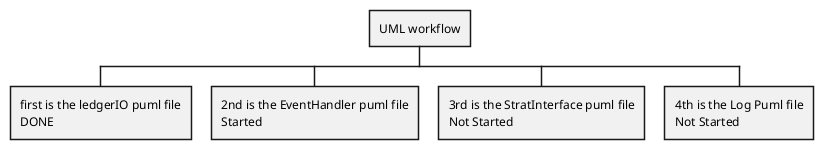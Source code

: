 @startwbs
* UML workflow
** first is the ledgerIO puml file\nDONE
** 2nd is the EventHandler puml file\nStarted
** 3rd is the StratInterface puml file\nNot Started
** 4th is the Log Puml file\nNot Started
@endWBS